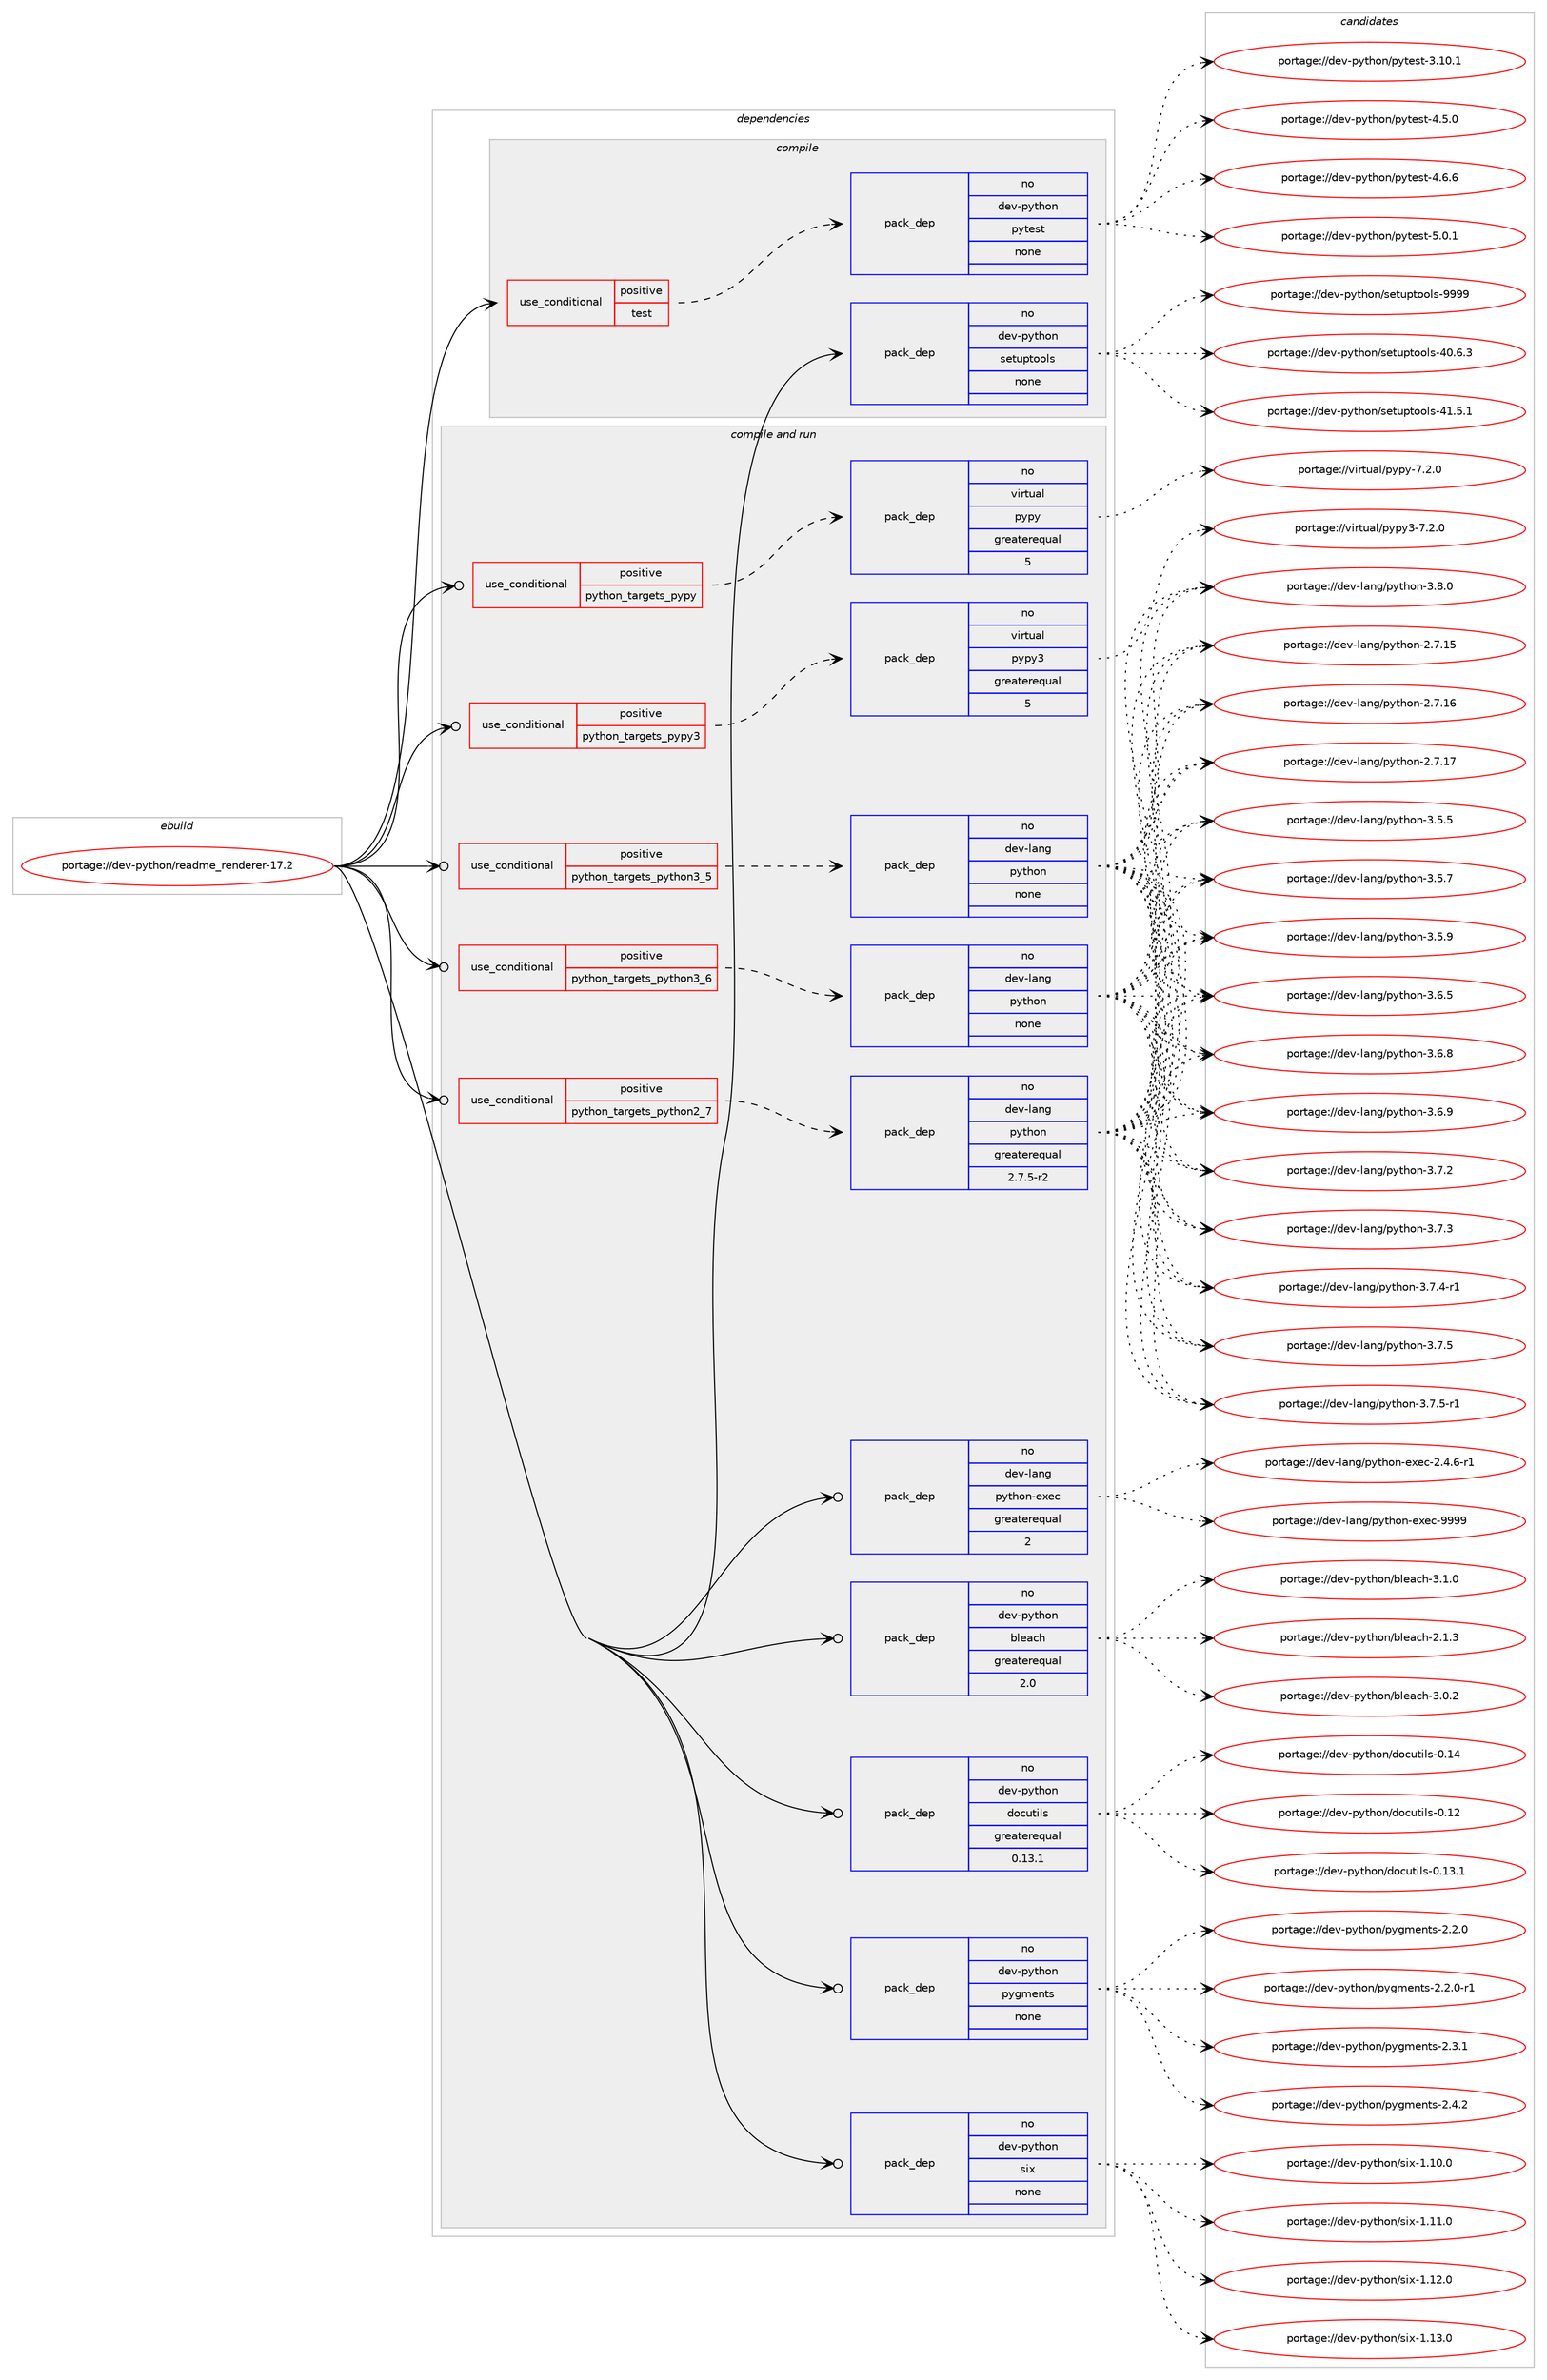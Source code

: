 digraph prolog {

# *************
# Graph options
# *************

newrank=true;
concentrate=true;
compound=true;
graph [rankdir=LR,fontname=Helvetica,fontsize=10,ranksep=1.5];#, ranksep=2.5, nodesep=0.2];
edge  [arrowhead=vee];
node  [fontname=Helvetica,fontsize=10];

# **********
# The ebuild
# **********

subgraph cluster_leftcol {
color=gray;
rank=same;
label=<<i>ebuild</i>>;
id [label="portage://dev-python/readme_renderer-17.2", color=red, width=4, href="../dev-python/readme_renderer-17.2.svg"];
}

# ****************
# The dependencies
# ****************

subgraph cluster_midcol {
color=gray;
label=<<i>dependencies</i>>;
subgraph cluster_compile {
fillcolor="#eeeeee";
style=filled;
label=<<i>compile</i>>;
subgraph cond37757 {
dependency169658 [label=<<TABLE BORDER="0" CELLBORDER="1" CELLSPACING="0" CELLPADDING="4"><TR><TD ROWSPAN="3" CELLPADDING="10">use_conditional</TD></TR><TR><TD>positive</TD></TR><TR><TD>test</TD></TR></TABLE>>, shape=none, color=red];
subgraph pack128498 {
dependency169659 [label=<<TABLE BORDER="0" CELLBORDER="1" CELLSPACING="0" CELLPADDING="4" WIDTH="220"><TR><TD ROWSPAN="6" CELLPADDING="30">pack_dep</TD></TR><TR><TD WIDTH="110">no</TD></TR><TR><TD>dev-python</TD></TR><TR><TD>pytest</TD></TR><TR><TD>none</TD></TR><TR><TD></TD></TR></TABLE>>, shape=none, color=blue];
}
dependency169658:e -> dependency169659:w [weight=20,style="dashed",arrowhead="vee"];
}
id:e -> dependency169658:w [weight=20,style="solid",arrowhead="vee"];
subgraph pack128499 {
dependency169660 [label=<<TABLE BORDER="0" CELLBORDER="1" CELLSPACING="0" CELLPADDING="4" WIDTH="220"><TR><TD ROWSPAN="6" CELLPADDING="30">pack_dep</TD></TR><TR><TD WIDTH="110">no</TD></TR><TR><TD>dev-python</TD></TR><TR><TD>setuptools</TD></TR><TR><TD>none</TD></TR><TR><TD></TD></TR></TABLE>>, shape=none, color=blue];
}
id:e -> dependency169660:w [weight=20,style="solid",arrowhead="vee"];
}
subgraph cluster_compileandrun {
fillcolor="#eeeeee";
style=filled;
label=<<i>compile and run</i>>;
subgraph cond37758 {
dependency169661 [label=<<TABLE BORDER="0" CELLBORDER="1" CELLSPACING="0" CELLPADDING="4"><TR><TD ROWSPAN="3" CELLPADDING="10">use_conditional</TD></TR><TR><TD>positive</TD></TR><TR><TD>python_targets_pypy</TD></TR></TABLE>>, shape=none, color=red];
subgraph pack128500 {
dependency169662 [label=<<TABLE BORDER="0" CELLBORDER="1" CELLSPACING="0" CELLPADDING="4" WIDTH="220"><TR><TD ROWSPAN="6" CELLPADDING="30">pack_dep</TD></TR><TR><TD WIDTH="110">no</TD></TR><TR><TD>virtual</TD></TR><TR><TD>pypy</TD></TR><TR><TD>greaterequal</TD></TR><TR><TD>5</TD></TR></TABLE>>, shape=none, color=blue];
}
dependency169661:e -> dependency169662:w [weight=20,style="dashed",arrowhead="vee"];
}
id:e -> dependency169661:w [weight=20,style="solid",arrowhead="odotvee"];
subgraph cond37759 {
dependency169663 [label=<<TABLE BORDER="0" CELLBORDER="1" CELLSPACING="0" CELLPADDING="4"><TR><TD ROWSPAN="3" CELLPADDING="10">use_conditional</TD></TR><TR><TD>positive</TD></TR><TR><TD>python_targets_pypy3</TD></TR></TABLE>>, shape=none, color=red];
subgraph pack128501 {
dependency169664 [label=<<TABLE BORDER="0" CELLBORDER="1" CELLSPACING="0" CELLPADDING="4" WIDTH="220"><TR><TD ROWSPAN="6" CELLPADDING="30">pack_dep</TD></TR><TR><TD WIDTH="110">no</TD></TR><TR><TD>virtual</TD></TR><TR><TD>pypy3</TD></TR><TR><TD>greaterequal</TD></TR><TR><TD>5</TD></TR></TABLE>>, shape=none, color=blue];
}
dependency169663:e -> dependency169664:w [weight=20,style="dashed",arrowhead="vee"];
}
id:e -> dependency169663:w [weight=20,style="solid",arrowhead="odotvee"];
subgraph cond37760 {
dependency169665 [label=<<TABLE BORDER="0" CELLBORDER="1" CELLSPACING="0" CELLPADDING="4"><TR><TD ROWSPAN="3" CELLPADDING="10">use_conditional</TD></TR><TR><TD>positive</TD></TR><TR><TD>python_targets_python2_7</TD></TR></TABLE>>, shape=none, color=red];
subgraph pack128502 {
dependency169666 [label=<<TABLE BORDER="0" CELLBORDER="1" CELLSPACING="0" CELLPADDING="4" WIDTH="220"><TR><TD ROWSPAN="6" CELLPADDING="30">pack_dep</TD></TR><TR><TD WIDTH="110">no</TD></TR><TR><TD>dev-lang</TD></TR><TR><TD>python</TD></TR><TR><TD>greaterequal</TD></TR><TR><TD>2.7.5-r2</TD></TR></TABLE>>, shape=none, color=blue];
}
dependency169665:e -> dependency169666:w [weight=20,style="dashed",arrowhead="vee"];
}
id:e -> dependency169665:w [weight=20,style="solid",arrowhead="odotvee"];
subgraph cond37761 {
dependency169667 [label=<<TABLE BORDER="0" CELLBORDER="1" CELLSPACING="0" CELLPADDING="4"><TR><TD ROWSPAN="3" CELLPADDING="10">use_conditional</TD></TR><TR><TD>positive</TD></TR><TR><TD>python_targets_python3_5</TD></TR></TABLE>>, shape=none, color=red];
subgraph pack128503 {
dependency169668 [label=<<TABLE BORDER="0" CELLBORDER="1" CELLSPACING="0" CELLPADDING="4" WIDTH="220"><TR><TD ROWSPAN="6" CELLPADDING="30">pack_dep</TD></TR><TR><TD WIDTH="110">no</TD></TR><TR><TD>dev-lang</TD></TR><TR><TD>python</TD></TR><TR><TD>none</TD></TR><TR><TD></TD></TR></TABLE>>, shape=none, color=blue];
}
dependency169667:e -> dependency169668:w [weight=20,style="dashed",arrowhead="vee"];
}
id:e -> dependency169667:w [weight=20,style="solid",arrowhead="odotvee"];
subgraph cond37762 {
dependency169669 [label=<<TABLE BORDER="0" CELLBORDER="1" CELLSPACING="0" CELLPADDING="4"><TR><TD ROWSPAN="3" CELLPADDING="10">use_conditional</TD></TR><TR><TD>positive</TD></TR><TR><TD>python_targets_python3_6</TD></TR></TABLE>>, shape=none, color=red];
subgraph pack128504 {
dependency169670 [label=<<TABLE BORDER="0" CELLBORDER="1" CELLSPACING="0" CELLPADDING="4" WIDTH="220"><TR><TD ROWSPAN="6" CELLPADDING="30">pack_dep</TD></TR><TR><TD WIDTH="110">no</TD></TR><TR><TD>dev-lang</TD></TR><TR><TD>python</TD></TR><TR><TD>none</TD></TR><TR><TD></TD></TR></TABLE>>, shape=none, color=blue];
}
dependency169669:e -> dependency169670:w [weight=20,style="dashed",arrowhead="vee"];
}
id:e -> dependency169669:w [weight=20,style="solid",arrowhead="odotvee"];
subgraph pack128505 {
dependency169671 [label=<<TABLE BORDER="0" CELLBORDER="1" CELLSPACING="0" CELLPADDING="4" WIDTH="220"><TR><TD ROWSPAN="6" CELLPADDING="30">pack_dep</TD></TR><TR><TD WIDTH="110">no</TD></TR><TR><TD>dev-lang</TD></TR><TR><TD>python-exec</TD></TR><TR><TD>greaterequal</TD></TR><TR><TD>2</TD></TR></TABLE>>, shape=none, color=blue];
}
id:e -> dependency169671:w [weight=20,style="solid",arrowhead="odotvee"];
subgraph pack128506 {
dependency169672 [label=<<TABLE BORDER="0" CELLBORDER="1" CELLSPACING="0" CELLPADDING="4" WIDTH="220"><TR><TD ROWSPAN="6" CELLPADDING="30">pack_dep</TD></TR><TR><TD WIDTH="110">no</TD></TR><TR><TD>dev-python</TD></TR><TR><TD>bleach</TD></TR><TR><TD>greaterequal</TD></TR><TR><TD>2.0</TD></TR></TABLE>>, shape=none, color=blue];
}
id:e -> dependency169672:w [weight=20,style="solid",arrowhead="odotvee"];
subgraph pack128507 {
dependency169673 [label=<<TABLE BORDER="0" CELLBORDER="1" CELLSPACING="0" CELLPADDING="4" WIDTH="220"><TR><TD ROWSPAN="6" CELLPADDING="30">pack_dep</TD></TR><TR><TD WIDTH="110">no</TD></TR><TR><TD>dev-python</TD></TR><TR><TD>docutils</TD></TR><TR><TD>greaterequal</TD></TR><TR><TD>0.13.1</TD></TR></TABLE>>, shape=none, color=blue];
}
id:e -> dependency169673:w [weight=20,style="solid",arrowhead="odotvee"];
subgraph pack128508 {
dependency169674 [label=<<TABLE BORDER="0" CELLBORDER="1" CELLSPACING="0" CELLPADDING="4" WIDTH="220"><TR><TD ROWSPAN="6" CELLPADDING="30">pack_dep</TD></TR><TR><TD WIDTH="110">no</TD></TR><TR><TD>dev-python</TD></TR><TR><TD>pygments</TD></TR><TR><TD>none</TD></TR><TR><TD></TD></TR></TABLE>>, shape=none, color=blue];
}
id:e -> dependency169674:w [weight=20,style="solid",arrowhead="odotvee"];
subgraph pack128509 {
dependency169675 [label=<<TABLE BORDER="0" CELLBORDER="1" CELLSPACING="0" CELLPADDING="4" WIDTH="220"><TR><TD ROWSPAN="6" CELLPADDING="30">pack_dep</TD></TR><TR><TD WIDTH="110">no</TD></TR><TR><TD>dev-python</TD></TR><TR><TD>six</TD></TR><TR><TD>none</TD></TR><TR><TD></TD></TR></TABLE>>, shape=none, color=blue];
}
id:e -> dependency169675:w [weight=20,style="solid",arrowhead="odotvee"];
}
subgraph cluster_run {
fillcolor="#eeeeee";
style=filled;
label=<<i>run</i>>;
}
}

# **************
# The candidates
# **************

subgraph cluster_choices {
rank=same;
color=gray;
label=<<i>candidates</i>>;

subgraph choice128498 {
color=black;
nodesep=1;
choiceportage100101118451121211161041111104711212111610111511645514649484649 [label="portage://dev-python/pytest-3.10.1", color=red, width=4,href="../dev-python/pytest-3.10.1.svg"];
choiceportage1001011184511212111610411111047112121116101115116455246534648 [label="portage://dev-python/pytest-4.5.0", color=red, width=4,href="../dev-python/pytest-4.5.0.svg"];
choiceportage1001011184511212111610411111047112121116101115116455246544654 [label="portage://dev-python/pytest-4.6.6", color=red, width=4,href="../dev-python/pytest-4.6.6.svg"];
choiceportage1001011184511212111610411111047112121116101115116455346484649 [label="portage://dev-python/pytest-5.0.1", color=red, width=4,href="../dev-python/pytest-5.0.1.svg"];
dependency169659:e -> choiceportage100101118451121211161041111104711212111610111511645514649484649:w [style=dotted,weight="100"];
dependency169659:e -> choiceportage1001011184511212111610411111047112121116101115116455246534648:w [style=dotted,weight="100"];
dependency169659:e -> choiceportage1001011184511212111610411111047112121116101115116455246544654:w [style=dotted,weight="100"];
dependency169659:e -> choiceportage1001011184511212111610411111047112121116101115116455346484649:w [style=dotted,weight="100"];
}
subgraph choice128499 {
color=black;
nodesep=1;
choiceportage100101118451121211161041111104711510111611711211611111110811545524846544651 [label="portage://dev-python/setuptools-40.6.3", color=red, width=4,href="../dev-python/setuptools-40.6.3.svg"];
choiceportage100101118451121211161041111104711510111611711211611111110811545524946534649 [label="portage://dev-python/setuptools-41.5.1", color=red, width=4,href="../dev-python/setuptools-41.5.1.svg"];
choiceportage10010111845112121116104111110471151011161171121161111111081154557575757 [label="portage://dev-python/setuptools-9999", color=red, width=4,href="../dev-python/setuptools-9999.svg"];
dependency169660:e -> choiceportage100101118451121211161041111104711510111611711211611111110811545524846544651:w [style=dotted,weight="100"];
dependency169660:e -> choiceportage100101118451121211161041111104711510111611711211611111110811545524946534649:w [style=dotted,weight="100"];
dependency169660:e -> choiceportage10010111845112121116104111110471151011161171121161111111081154557575757:w [style=dotted,weight="100"];
}
subgraph choice128500 {
color=black;
nodesep=1;
choiceportage1181051141161179710847112121112121455546504648 [label="portage://virtual/pypy-7.2.0", color=red, width=4,href="../virtual/pypy-7.2.0.svg"];
dependency169662:e -> choiceportage1181051141161179710847112121112121455546504648:w [style=dotted,weight="100"];
}
subgraph choice128501 {
color=black;
nodesep=1;
choiceportage118105114116117971084711212111212151455546504648 [label="portage://virtual/pypy3-7.2.0", color=red, width=4,href="../virtual/pypy3-7.2.0.svg"];
dependency169664:e -> choiceportage118105114116117971084711212111212151455546504648:w [style=dotted,weight="100"];
}
subgraph choice128502 {
color=black;
nodesep=1;
choiceportage10010111845108971101034711212111610411111045504655464953 [label="portage://dev-lang/python-2.7.15", color=red, width=4,href="../dev-lang/python-2.7.15.svg"];
choiceportage10010111845108971101034711212111610411111045504655464954 [label="portage://dev-lang/python-2.7.16", color=red, width=4,href="../dev-lang/python-2.7.16.svg"];
choiceportage10010111845108971101034711212111610411111045504655464955 [label="portage://dev-lang/python-2.7.17", color=red, width=4,href="../dev-lang/python-2.7.17.svg"];
choiceportage100101118451089711010347112121116104111110455146534653 [label="portage://dev-lang/python-3.5.5", color=red, width=4,href="../dev-lang/python-3.5.5.svg"];
choiceportage100101118451089711010347112121116104111110455146534655 [label="portage://dev-lang/python-3.5.7", color=red, width=4,href="../dev-lang/python-3.5.7.svg"];
choiceportage100101118451089711010347112121116104111110455146534657 [label="portage://dev-lang/python-3.5.9", color=red, width=4,href="../dev-lang/python-3.5.9.svg"];
choiceportage100101118451089711010347112121116104111110455146544653 [label="portage://dev-lang/python-3.6.5", color=red, width=4,href="../dev-lang/python-3.6.5.svg"];
choiceportage100101118451089711010347112121116104111110455146544656 [label="portage://dev-lang/python-3.6.8", color=red, width=4,href="../dev-lang/python-3.6.8.svg"];
choiceportage100101118451089711010347112121116104111110455146544657 [label="portage://dev-lang/python-3.6.9", color=red, width=4,href="../dev-lang/python-3.6.9.svg"];
choiceportage100101118451089711010347112121116104111110455146554650 [label="portage://dev-lang/python-3.7.2", color=red, width=4,href="../dev-lang/python-3.7.2.svg"];
choiceportage100101118451089711010347112121116104111110455146554651 [label="portage://dev-lang/python-3.7.3", color=red, width=4,href="../dev-lang/python-3.7.3.svg"];
choiceportage1001011184510897110103471121211161041111104551465546524511449 [label="portage://dev-lang/python-3.7.4-r1", color=red, width=4,href="../dev-lang/python-3.7.4-r1.svg"];
choiceportage100101118451089711010347112121116104111110455146554653 [label="portage://dev-lang/python-3.7.5", color=red, width=4,href="../dev-lang/python-3.7.5.svg"];
choiceportage1001011184510897110103471121211161041111104551465546534511449 [label="portage://dev-lang/python-3.7.5-r1", color=red, width=4,href="../dev-lang/python-3.7.5-r1.svg"];
choiceportage100101118451089711010347112121116104111110455146564648 [label="portage://dev-lang/python-3.8.0", color=red, width=4,href="../dev-lang/python-3.8.0.svg"];
dependency169666:e -> choiceportage10010111845108971101034711212111610411111045504655464953:w [style=dotted,weight="100"];
dependency169666:e -> choiceportage10010111845108971101034711212111610411111045504655464954:w [style=dotted,weight="100"];
dependency169666:e -> choiceportage10010111845108971101034711212111610411111045504655464955:w [style=dotted,weight="100"];
dependency169666:e -> choiceportage100101118451089711010347112121116104111110455146534653:w [style=dotted,weight="100"];
dependency169666:e -> choiceportage100101118451089711010347112121116104111110455146534655:w [style=dotted,weight="100"];
dependency169666:e -> choiceportage100101118451089711010347112121116104111110455146534657:w [style=dotted,weight="100"];
dependency169666:e -> choiceportage100101118451089711010347112121116104111110455146544653:w [style=dotted,weight="100"];
dependency169666:e -> choiceportage100101118451089711010347112121116104111110455146544656:w [style=dotted,weight="100"];
dependency169666:e -> choiceportage100101118451089711010347112121116104111110455146544657:w [style=dotted,weight="100"];
dependency169666:e -> choiceportage100101118451089711010347112121116104111110455146554650:w [style=dotted,weight="100"];
dependency169666:e -> choiceportage100101118451089711010347112121116104111110455146554651:w [style=dotted,weight="100"];
dependency169666:e -> choiceportage1001011184510897110103471121211161041111104551465546524511449:w [style=dotted,weight="100"];
dependency169666:e -> choiceportage100101118451089711010347112121116104111110455146554653:w [style=dotted,weight="100"];
dependency169666:e -> choiceportage1001011184510897110103471121211161041111104551465546534511449:w [style=dotted,weight="100"];
dependency169666:e -> choiceportage100101118451089711010347112121116104111110455146564648:w [style=dotted,weight="100"];
}
subgraph choice128503 {
color=black;
nodesep=1;
choiceportage10010111845108971101034711212111610411111045504655464953 [label="portage://dev-lang/python-2.7.15", color=red, width=4,href="../dev-lang/python-2.7.15.svg"];
choiceportage10010111845108971101034711212111610411111045504655464954 [label="portage://dev-lang/python-2.7.16", color=red, width=4,href="../dev-lang/python-2.7.16.svg"];
choiceportage10010111845108971101034711212111610411111045504655464955 [label="portage://dev-lang/python-2.7.17", color=red, width=4,href="../dev-lang/python-2.7.17.svg"];
choiceportage100101118451089711010347112121116104111110455146534653 [label="portage://dev-lang/python-3.5.5", color=red, width=4,href="../dev-lang/python-3.5.5.svg"];
choiceportage100101118451089711010347112121116104111110455146534655 [label="portage://dev-lang/python-3.5.7", color=red, width=4,href="../dev-lang/python-3.5.7.svg"];
choiceportage100101118451089711010347112121116104111110455146534657 [label="portage://dev-lang/python-3.5.9", color=red, width=4,href="../dev-lang/python-3.5.9.svg"];
choiceportage100101118451089711010347112121116104111110455146544653 [label="portage://dev-lang/python-3.6.5", color=red, width=4,href="../dev-lang/python-3.6.5.svg"];
choiceportage100101118451089711010347112121116104111110455146544656 [label="portage://dev-lang/python-3.6.8", color=red, width=4,href="../dev-lang/python-3.6.8.svg"];
choiceportage100101118451089711010347112121116104111110455146544657 [label="portage://dev-lang/python-3.6.9", color=red, width=4,href="../dev-lang/python-3.6.9.svg"];
choiceportage100101118451089711010347112121116104111110455146554650 [label="portage://dev-lang/python-3.7.2", color=red, width=4,href="../dev-lang/python-3.7.2.svg"];
choiceportage100101118451089711010347112121116104111110455146554651 [label="portage://dev-lang/python-3.7.3", color=red, width=4,href="../dev-lang/python-3.7.3.svg"];
choiceportage1001011184510897110103471121211161041111104551465546524511449 [label="portage://dev-lang/python-3.7.4-r1", color=red, width=4,href="../dev-lang/python-3.7.4-r1.svg"];
choiceportage100101118451089711010347112121116104111110455146554653 [label="portage://dev-lang/python-3.7.5", color=red, width=4,href="../dev-lang/python-3.7.5.svg"];
choiceportage1001011184510897110103471121211161041111104551465546534511449 [label="portage://dev-lang/python-3.7.5-r1", color=red, width=4,href="../dev-lang/python-3.7.5-r1.svg"];
choiceportage100101118451089711010347112121116104111110455146564648 [label="portage://dev-lang/python-3.8.0", color=red, width=4,href="../dev-lang/python-3.8.0.svg"];
dependency169668:e -> choiceportage10010111845108971101034711212111610411111045504655464953:w [style=dotted,weight="100"];
dependency169668:e -> choiceportage10010111845108971101034711212111610411111045504655464954:w [style=dotted,weight="100"];
dependency169668:e -> choiceportage10010111845108971101034711212111610411111045504655464955:w [style=dotted,weight="100"];
dependency169668:e -> choiceportage100101118451089711010347112121116104111110455146534653:w [style=dotted,weight="100"];
dependency169668:e -> choiceportage100101118451089711010347112121116104111110455146534655:w [style=dotted,weight="100"];
dependency169668:e -> choiceportage100101118451089711010347112121116104111110455146534657:w [style=dotted,weight="100"];
dependency169668:e -> choiceportage100101118451089711010347112121116104111110455146544653:w [style=dotted,weight="100"];
dependency169668:e -> choiceportage100101118451089711010347112121116104111110455146544656:w [style=dotted,weight="100"];
dependency169668:e -> choiceportage100101118451089711010347112121116104111110455146544657:w [style=dotted,weight="100"];
dependency169668:e -> choiceportage100101118451089711010347112121116104111110455146554650:w [style=dotted,weight="100"];
dependency169668:e -> choiceportage100101118451089711010347112121116104111110455146554651:w [style=dotted,weight="100"];
dependency169668:e -> choiceportage1001011184510897110103471121211161041111104551465546524511449:w [style=dotted,weight="100"];
dependency169668:e -> choiceportage100101118451089711010347112121116104111110455146554653:w [style=dotted,weight="100"];
dependency169668:e -> choiceportage1001011184510897110103471121211161041111104551465546534511449:w [style=dotted,weight="100"];
dependency169668:e -> choiceportage100101118451089711010347112121116104111110455146564648:w [style=dotted,weight="100"];
}
subgraph choice128504 {
color=black;
nodesep=1;
choiceportage10010111845108971101034711212111610411111045504655464953 [label="portage://dev-lang/python-2.7.15", color=red, width=4,href="../dev-lang/python-2.7.15.svg"];
choiceportage10010111845108971101034711212111610411111045504655464954 [label="portage://dev-lang/python-2.7.16", color=red, width=4,href="../dev-lang/python-2.7.16.svg"];
choiceportage10010111845108971101034711212111610411111045504655464955 [label="portage://dev-lang/python-2.7.17", color=red, width=4,href="../dev-lang/python-2.7.17.svg"];
choiceportage100101118451089711010347112121116104111110455146534653 [label="portage://dev-lang/python-3.5.5", color=red, width=4,href="../dev-lang/python-3.5.5.svg"];
choiceportage100101118451089711010347112121116104111110455146534655 [label="portage://dev-lang/python-3.5.7", color=red, width=4,href="../dev-lang/python-3.5.7.svg"];
choiceportage100101118451089711010347112121116104111110455146534657 [label="portage://dev-lang/python-3.5.9", color=red, width=4,href="../dev-lang/python-3.5.9.svg"];
choiceportage100101118451089711010347112121116104111110455146544653 [label="portage://dev-lang/python-3.6.5", color=red, width=4,href="../dev-lang/python-3.6.5.svg"];
choiceportage100101118451089711010347112121116104111110455146544656 [label="portage://dev-lang/python-3.6.8", color=red, width=4,href="../dev-lang/python-3.6.8.svg"];
choiceportage100101118451089711010347112121116104111110455146544657 [label="portage://dev-lang/python-3.6.9", color=red, width=4,href="../dev-lang/python-3.6.9.svg"];
choiceportage100101118451089711010347112121116104111110455146554650 [label="portage://dev-lang/python-3.7.2", color=red, width=4,href="../dev-lang/python-3.7.2.svg"];
choiceportage100101118451089711010347112121116104111110455146554651 [label="portage://dev-lang/python-3.7.3", color=red, width=4,href="../dev-lang/python-3.7.3.svg"];
choiceportage1001011184510897110103471121211161041111104551465546524511449 [label="portage://dev-lang/python-3.7.4-r1", color=red, width=4,href="../dev-lang/python-3.7.4-r1.svg"];
choiceportage100101118451089711010347112121116104111110455146554653 [label="portage://dev-lang/python-3.7.5", color=red, width=4,href="../dev-lang/python-3.7.5.svg"];
choiceportage1001011184510897110103471121211161041111104551465546534511449 [label="portage://dev-lang/python-3.7.5-r1", color=red, width=4,href="../dev-lang/python-3.7.5-r1.svg"];
choiceportage100101118451089711010347112121116104111110455146564648 [label="portage://dev-lang/python-3.8.0", color=red, width=4,href="../dev-lang/python-3.8.0.svg"];
dependency169670:e -> choiceportage10010111845108971101034711212111610411111045504655464953:w [style=dotted,weight="100"];
dependency169670:e -> choiceportage10010111845108971101034711212111610411111045504655464954:w [style=dotted,weight="100"];
dependency169670:e -> choiceportage10010111845108971101034711212111610411111045504655464955:w [style=dotted,weight="100"];
dependency169670:e -> choiceportage100101118451089711010347112121116104111110455146534653:w [style=dotted,weight="100"];
dependency169670:e -> choiceportage100101118451089711010347112121116104111110455146534655:w [style=dotted,weight="100"];
dependency169670:e -> choiceportage100101118451089711010347112121116104111110455146534657:w [style=dotted,weight="100"];
dependency169670:e -> choiceportage100101118451089711010347112121116104111110455146544653:w [style=dotted,weight="100"];
dependency169670:e -> choiceportage100101118451089711010347112121116104111110455146544656:w [style=dotted,weight="100"];
dependency169670:e -> choiceportage100101118451089711010347112121116104111110455146544657:w [style=dotted,weight="100"];
dependency169670:e -> choiceportage100101118451089711010347112121116104111110455146554650:w [style=dotted,weight="100"];
dependency169670:e -> choiceportage100101118451089711010347112121116104111110455146554651:w [style=dotted,weight="100"];
dependency169670:e -> choiceportage1001011184510897110103471121211161041111104551465546524511449:w [style=dotted,weight="100"];
dependency169670:e -> choiceportage100101118451089711010347112121116104111110455146554653:w [style=dotted,weight="100"];
dependency169670:e -> choiceportage1001011184510897110103471121211161041111104551465546534511449:w [style=dotted,weight="100"];
dependency169670:e -> choiceportage100101118451089711010347112121116104111110455146564648:w [style=dotted,weight="100"];
}
subgraph choice128505 {
color=black;
nodesep=1;
choiceportage10010111845108971101034711212111610411111045101120101994550465246544511449 [label="portage://dev-lang/python-exec-2.4.6-r1", color=red, width=4,href="../dev-lang/python-exec-2.4.6-r1.svg"];
choiceportage10010111845108971101034711212111610411111045101120101994557575757 [label="portage://dev-lang/python-exec-9999", color=red, width=4,href="../dev-lang/python-exec-9999.svg"];
dependency169671:e -> choiceportage10010111845108971101034711212111610411111045101120101994550465246544511449:w [style=dotted,weight="100"];
dependency169671:e -> choiceportage10010111845108971101034711212111610411111045101120101994557575757:w [style=dotted,weight="100"];
}
subgraph choice128506 {
color=black;
nodesep=1;
choiceportage1001011184511212111610411111047981081019799104455046494651 [label="portage://dev-python/bleach-2.1.3", color=red, width=4,href="../dev-python/bleach-2.1.3.svg"];
choiceportage1001011184511212111610411111047981081019799104455146484650 [label="portage://dev-python/bleach-3.0.2", color=red, width=4,href="../dev-python/bleach-3.0.2.svg"];
choiceportage1001011184511212111610411111047981081019799104455146494648 [label="portage://dev-python/bleach-3.1.0", color=red, width=4,href="../dev-python/bleach-3.1.0.svg"];
dependency169672:e -> choiceportage1001011184511212111610411111047981081019799104455046494651:w [style=dotted,weight="100"];
dependency169672:e -> choiceportage1001011184511212111610411111047981081019799104455146484650:w [style=dotted,weight="100"];
dependency169672:e -> choiceportage1001011184511212111610411111047981081019799104455146494648:w [style=dotted,weight="100"];
}
subgraph choice128507 {
color=black;
nodesep=1;
choiceportage1001011184511212111610411111047100111991171161051081154548464950 [label="portage://dev-python/docutils-0.12", color=red, width=4,href="../dev-python/docutils-0.12.svg"];
choiceportage10010111845112121116104111110471001119911711610510811545484649514649 [label="portage://dev-python/docutils-0.13.1", color=red, width=4,href="../dev-python/docutils-0.13.1.svg"];
choiceportage1001011184511212111610411111047100111991171161051081154548464952 [label="portage://dev-python/docutils-0.14", color=red, width=4,href="../dev-python/docutils-0.14.svg"];
dependency169673:e -> choiceportage1001011184511212111610411111047100111991171161051081154548464950:w [style=dotted,weight="100"];
dependency169673:e -> choiceportage10010111845112121116104111110471001119911711610510811545484649514649:w [style=dotted,weight="100"];
dependency169673:e -> choiceportage1001011184511212111610411111047100111991171161051081154548464952:w [style=dotted,weight="100"];
}
subgraph choice128508 {
color=black;
nodesep=1;
choiceportage1001011184511212111610411111047112121103109101110116115455046504648 [label="portage://dev-python/pygments-2.2.0", color=red, width=4,href="../dev-python/pygments-2.2.0.svg"];
choiceportage10010111845112121116104111110471121211031091011101161154550465046484511449 [label="portage://dev-python/pygments-2.2.0-r1", color=red, width=4,href="../dev-python/pygments-2.2.0-r1.svg"];
choiceportage1001011184511212111610411111047112121103109101110116115455046514649 [label="portage://dev-python/pygments-2.3.1", color=red, width=4,href="../dev-python/pygments-2.3.1.svg"];
choiceportage1001011184511212111610411111047112121103109101110116115455046524650 [label="portage://dev-python/pygments-2.4.2", color=red, width=4,href="../dev-python/pygments-2.4.2.svg"];
dependency169674:e -> choiceportage1001011184511212111610411111047112121103109101110116115455046504648:w [style=dotted,weight="100"];
dependency169674:e -> choiceportage10010111845112121116104111110471121211031091011101161154550465046484511449:w [style=dotted,weight="100"];
dependency169674:e -> choiceportage1001011184511212111610411111047112121103109101110116115455046514649:w [style=dotted,weight="100"];
dependency169674:e -> choiceportage1001011184511212111610411111047112121103109101110116115455046524650:w [style=dotted,weight="100"];
}
subgraph choice128509 {
color=black;
nodesep=1;
choiceportage100101118451121211161041111104711510512045494649484648 [label="portage://dev-python/six-1.10.0", color=red, width=4,href="../dev-python/six-1.10.0.svg"];
choiceportage100101118451121211161041111104711510512045494649494648 [label="portage://dev-python/six-1.11.0", color=red, width=4,href="../dev-python/six-1.11.0.svg"];
choiceportage100101118451121211161041111104711510512045494649504648 [label="portage://dev-python/six-1.12.0", color=red, width=4,href="../dev-python/six-1.12.0.svg"];
choiceportage100101118451121211161041111104711510512045494649514648 [label="portage://dev-python/six-1.13.0", color=red, width=4,href="../dev-python/six-1.13.0.svg"];
dependency169675:e -> choiceportage100101118451121211161041111104711510512045494649484648:w [style=dotted,weight="100"];
dependency169675:e -> choiceportage100101118451121211161041111104711510512045494649494648:w [style=dotted,weight="100"];
dependency169675:e -> choiceportage100101118451121211161041111104711510512045494649504648:w [style=dotted,weight="100"];
dependency169675:e -> choiceportage100101118451121211161041111104711510512045494649514648:w [style=dotted,weight="100"];
}
}

}
